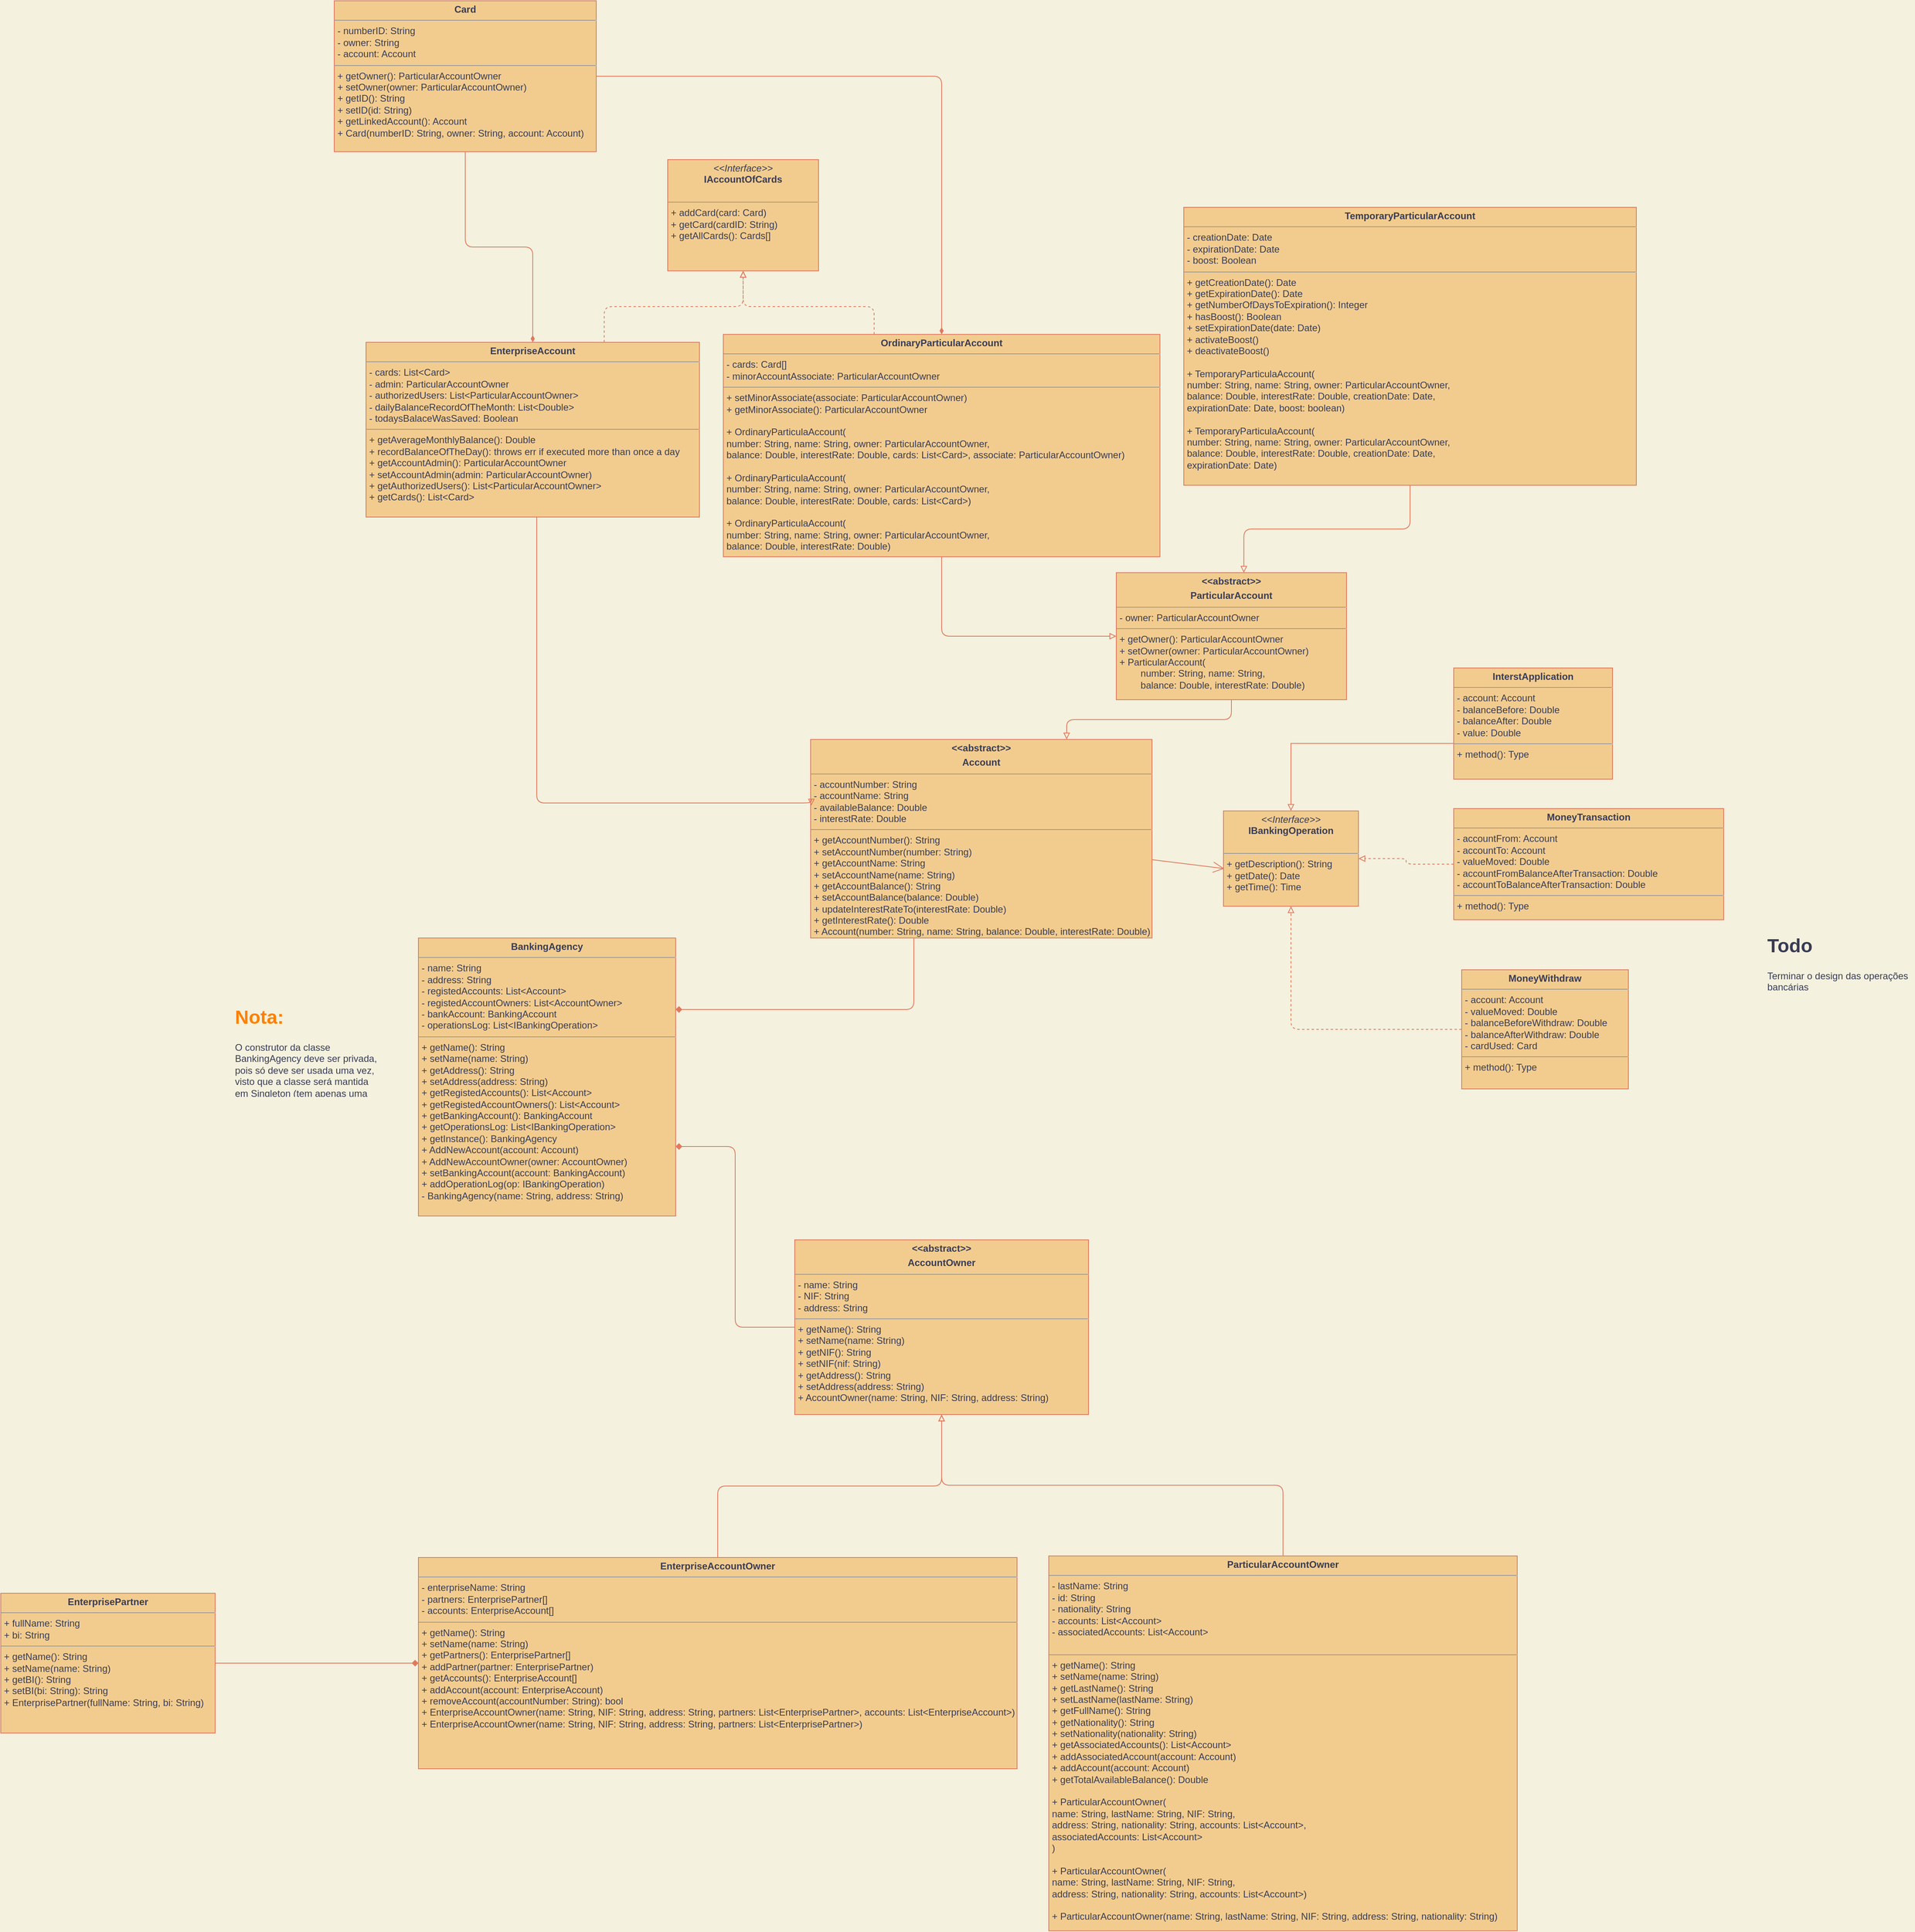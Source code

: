 <mxfile version="19.0.2" type="device" pages="2"><diagram id="ousxWg35AYfjlBtTbZrF" name="Diagrama de Classes"><mxGraphModel dx="2733" dy="2840" grid="1" gridSize="10" guides="1" tooltips="1" connect="1" arrows="1" fold="1" page="1" pageScale="1" pageWidth="1169" pageHeight="827" background="#F4F1DE" math="0" shadow="0"><root><mxCell id="0"/><mxCell id="1" parent="0"/><mxCell id="H2os6TV_ldwRoUmtqTk9-4" value="&lt;p style=&quot;margin:0px;margin-top:4px;text-align:center;&quot;&gt;&lt;i&gt;&amp;lt;&amp;lt;Interface&amp;gt;&amp;gt;&lt;/i&gt;&lt;br&gt;&lt;b&gt;IBankingOperation&lt;/b&gt;&lt;/p&gt;&lt;p style=&quot;margin:0px;margin-left:4px;&quot;&gt;&lt;br&gt;&lt;/p&gt;&lt;hr size=&quot;1&quot;&gt;&lt;p style=&quot;margin:0px;margin-left:4px;&quot;&gt;+ getDescription(): String&lt;/p&gt;&lt;p style=&quot;margin:0px;margin-left:4px;&quot;&gt;+ getDate(): Date&lt;/p&gt;&lt;p style=&quot;margin:0px;margin-left:4px;&quot;&gt;+ getTime(): Time&lt;/p&gt;" style="verticalAlign=top;align=left;overflow=fill;fontSize=12;fontFamily=Helvetica;html=1;rounded=0;sketch=0;fontColor=#393C56;strokeColor=#E07A5F;fillColor=#F2CC8F;" parent="1" vertex="1"><mxGeometry x="940" y="-230" width="170" height="120" as="geometry"/></mxCell><mxCell id="j645YOY_DeDUUwWAoGwS-6" style="edgeStyle=orthogonalEdgeStyle;rounded=1;sketch=0;orthogonalLoop=1;jettySize=auto;html=1;fontColor=#393C56;endArrow=diamond;endFill=1;strokeColor=#E07A5F;fillColor=#F2CC8F;" edge="1" parent="1" source="H2os6TV_ldwRoUmtqTk9-5" target="BHWuH3ZY-TkVMsLBX1ob-4"><mxGeometry relative="1" as="geometry"><Array as="points"><mxPoint x="550" y="20"/></Array></mxGeometry></mxCell><mxCell id="H2os6TV_ldwRoUmtqTk9-5" value="&lt;p style=&quot;margin:0px;margin-top:4px;text-align:center;&quot;&gt;&lt;b&gt;&amp;lt;&amp;lt;abstract&amp;gt;&amp;gt;&lt;/b&gt;&lt;/p&gt;&lt;p style=&quot;margin:0px;margin-top:4px;text-align:center;&quot;&gt;&lt;b&gt;Account&lt;/b&gt;&lt;/p&gt;&lt;hr size=&quot;1&quot;&gt;&lt;p style=&quot;margin:0px;margin-left:4px;&quot;&gt;- accountNumber: String&lt;/p&gt;&lt;p style=&quot;margin:0px;margin-left:4px;&quot;&gt;- accountName: String&lt;/p&gt;&lt;p style=&quot;margin:0px;margin-left:4px;&quot;&gt;- availableBalance: Double&lt;/p&gt;&lt;p style=&quot;margin:0px;margin-left:4px;&quot;&gt;- interestRate: Double&lt;br&gt;&lt;/p&gt;&lt;hr size=&quot;1&quot;&gt;&lt;p style=&quot;margin:0px;margin-left:4px;&quot;&gt;+ getAccountNumber(): String&lt;/p&gt;&lt;p style=&quot;margin:0px;margin-left:4px;&quot;&gt;+ setAccountNumber(number: String)&lt;/p&gt;&lt;p style=&quot;margin:0px;margin-left:4px;&quot;&gt;+ getAccountName: String&lt;/p&gt;&lt;p style=&quot;margin:0px;margin-left:4px;&quot;&gt;+ setAccountName(name: String)&lt;/p&gt;&lt;p style=&quot;margin:0px;margin-left:4px;&quot;&gt;+ getAccountBalance(): String&lt;/p&gt;&lt;p style=&quot;margin:0px;margin-left:4px;&quot;&gt;+ setAccountBalance(balance: Double)&lt;/p&gt;&lt;p style=&quot;margin: 0px 0px 0px 4px;&quot;&gt;+ updateInterestRateTo(interestRate: Double)&lt;/p&gt;&lt;p style=&quot;margin: 0px 0px 0px 4px;&quot;&gt;+ getInterestRate(): Double&lt;/p&gt;&lt;p style=&quot;margin: 0px 0px 0px 4px;&quot;&gt;+ Account(number: String, name: String, balance: Double, interestRate: Double)&lt;/p&gt;" style="verticalAlign=top;align=left;overflow=fill;fontSize=12;fontFamily=Helvetica;html=1;rounded=0;sketch=0;fontColor=#393C56;strokeColor=#E07A5F;fillColor=#F2CC8F;" parent="1" vertex="1"><mxGeometry x="420" y="-320" width="430" height="250" as="geometry"/></mxCell><mxCell id="j645YOY_DeDUUwWAoGwS-8" style="edgeStyle=orthogonalEdgeStyle;rounded=1;sketch=0;orthogonalLoop=1;jettySize=auto;html=1;entryX=0.75;entryY=0;entryDx=0;entryDy=0;fontColor=#393C56;endArrow=block;endFill=0;strokeColor=#E07A5F;fillColor=#F2CC8F;" edge="1" parent="1" source="H2os6TV_ldwRoUmtqTk9-7" target="H2os6TV_ldwRoUmtqTk9-5"><mxGeometry relative="1" as="geometry"/></mxCell><mxCell id="H2os6TV_ldwRoUmtqTk9-7" value="&lt;p style=&quot;margin:0px;margin-top:4px;text-align:center;&quot;&gt;&lt;b&gt;&amp;lt;&amp;lt;abstract&amp;gt;&amp;gt;&lt;/b&gt;&lt;/p&gt;&lt;p style=&quot;margin:0px;margin-top:4px;text-align:center;&quot;&gt;&lt;b&gt;ParticularAccount&lt;/b&gt;&lt;/p&gt;&lt;hr size=&quot;1&quot;&gt;&lt;p style=&quot;margin:0px;margin-left:4px;&quot;&gt;- owner: ParticularAccountOwner&lt;/p&gt;&lt;hr size=&quot;1&quot;&gt;&lt;p style=&quot;margin:0px;margin-left:4px;&quot;&gt;+ getOwner(): ParticularAccountOwner&lt;/p&gt;&lt;p style=&quot;margin:0px;margin-left:4px;&quot;&gt;+ setOwner(owner: ParticularAccountOwner)&lt;/p&gt;&lt;p style=&quot;margin:0px;margin-left:4px;&quot;&gt;+ ParticularAccount(&lt;/p&gt;&lt;p style=&quot;margin:0px;margin-left:4px;&quot;&gt;&lt;span style=&quot;white-space: pre;&quot;&gt;&#9;&lt;/span&gt;number: String, name: String,&lt;/p&gt;&lt;p style=&quot;margin:0px;margin-left:4px;&quot;&gt;&lt;span style=&quot;white-space: pre;&quot;&gt;&#9;&lt;/span&gt;balance: Double, interestRate: Double)&lt;/p&gt;" style="verticalAlign=top;align=left;overflow=fill;fontSize=12;fontFamily=Helvetica;html=1;rounded=0;sketch=0;fontColor=#393C56;strokeColor=#E07A5F;fillColor=#F2CC8F;" parent="1" vertex="1"><mxGeometry x="805" y="-530" width="290" height="160" as="geometry"/></mxCell><mxCell id="-Gj3jbPGeO7V0CyU_rHm-6" style="edgeStyle=orthogonalEdgeStyle;rounded=1;sketch=0;orthogonalLoop=1;jettySize=auto;html=1;entryX=0;entryY=0.5;entryDx=0;entryDy=0;fontColor=#393C56;endArrow=block;endFill=0;strokeColor=#E07A5F;fillColor=#F2CC8F;labelBackgroundColor=#F4F1DE;" parent="1" source="H2os6TV_ldwRoUmtqTk9-10" target="H2os6TV_ldwRoUmtqTk9-7" edge="1"><mxGeometry relative="1" as="geometry"/></mxCell><mxCell id="-Gj3jbPGeO7V0CyU_rHm-12" style="edgeStyle=orthogonalEdgeStyle;rounded=1;sketch=0;orthogonalLoop=1;jettySize=auto;html=1;dashed=1;fontColor=#393C56;endArrow=block;endFill=0;strokeColor=#E07A5F;fillColor=#F2CC8F;labelBackgroundColor=#F4F1DE;" parent="1" source="H2os6TV_ldwRoUmtqTk9-10" target="-Gj3jbPGeO7V0CyU_rHm-1" edge="1"><mxGeometry relative="1" as="geometry"><Array as="points"><mxPoint x="500" y="-865"/><mxPoint x="335" y="-865"/></Array></mxGeometry></mxCell><mxCell id="H2os6TV_ldwRoUmtqTk9-10" value="&lt;p style=&quot;margin:0px;margin-top:4px;text-align:center;&quot;&gt;&lt;b&gt;OrdinaryParticularAccount&lt;/b&gt;&lt;/p&gt;&lt;hr size=&quot;1&quot;&gt;&lt;p style=&quot;margin:0px;margin-left:4px;&quot;&gt;- cards: Card[]&lt;/p&gt;&lt;p style=&quot;margin:0px;margin-left:4px;&quot;&gt;- minorAccountAssociate: ParticularAccountOwner&lt;/p&gt;&lt;hr size=&quot;1&quot;&gt;&lt;p style=&quot;margin:0px;margin-left:4px;&quot;&gt;&lt;span style=&quot;background-color: initial;&quot;&gt;+ setMinorAssociate(associate: ParticularAccountOwner)&lt;/span&gt;&lt;/p&gt;&lt;p style=&quot;margin:0px;margin-left:4px;&quot;&gt;+ getMinorAssociate(): ParticularAccountOwner&lt;/p&gt;&lt;p style=&quot;margin:0px;margin-left:4px;&quot;&gt;&lt;br&gt;&lt;/p&gt;&lt;p style=&quot;margin:0px;margin-left:4px;&quot;&gt;+ OrdinaryParticulaAccount(&lt;/p&gt;&lt;p style=&quot;margin:0px;margin-left:4px;&quot;&gt;&lt;span style=&quot;&quot;&gt;&#9;&lt;/span&gt;number: String, name: String, owner: ParticularAccountOwner&lt;span style=&quot;background-color: initial;&quot;&gt;,&lt;/span&gt;&lt;/p&gt;&lt;p style=&quot;margin:0px;margin-left:4px;&quot;&gt;&lt;span style=&quot;background-color: initial;&quot;&gt;&lt;span style=&quot;&quot;&gt;&#9;&lt;/span&gt;balance: Double, interestRate: Double, cards: List&amp;lt;Card&amp;gt;, associate: ParticularAccountOwner&lt;/span&gt;&lt;span style=&quot;background-color: initial;&quot;&gt;)&lt;/span&gt;&lt;/p&gt;&lt;p style=&quot;margin:0px;margin-left:4px;&quot;&gt;&lt;span style=&quot;background-color: initial;&quot;&gt;&lt;br&gt;&lt;/span&gt;&lt;/p&gt;&lt;p style=&quot;margin: 0px 0px 0px 4px;&quot;&gt;+ OrdinaryParticulaAccount(&lt;/p&gt;&lt;p style=&quot;margin: 0px 0px 0px 4px;&quot;&gt;&lt;span style=&quot;&quot;&gt;&#9;&lt;/span&gt;number: String, name: String, owner: ParticularAccountOwner&lt;span style=&quot;background-color: initial;&quot;&gt;,&lt;/span&gt;&lt;/p&gt;&lt;p style=&quot;margin: 0px 0px 0px 4px;&quot;&gt;&lt;span style=&quot;background-color: initial;&quot;&gt;&lt;span style=&quot;&quot;&gt;&#9;&lt;/span&gt;balance: Double, interestRate: Double, cards: List&amp;lt;Card&amp;gt;&lt;/span&gt;&lt;span style=&quot;background-color: initial;&quot;&gt;)&lt;/span&gt;&lt;/p&gt;&lt;p style=&quot;margin: 0px 0px 0px 4px;&quot;&gt;&lt;span style=&quot;background-color: initial;&quot;&gt;&lt;br&gt;&lt;/span&gt;&lt;/p&gt;&lt;p style=&quot;margin: 0px 0px 0px 4px;&quot;&gt;+ OrdinaryParticulaAccount(&lt;/p&gt;&lt;p style=&quot;margin: 0px 0px 0px 4px;&quot;&gt;&lt;span style=&quot;&quot;&gt;&#9;&lt;/span&gt;number: String, name: String, owner: ParticularAccountOwner&lt;span style=&quot;background-color: initial;&quot;&gt;,&lt;/span&gt;&lt;/p&gt;&lt;p style=&quot;margin: 0px 0px 0px 4px;&quot;&gt;&lt;span style=&quot;background-color: initial;&quot;&gt;&lt;span style=&quot;&quot;&gt;&#9;&lt;/span&gt;balance: Double, interestRate: Double&lt;/span&gt;&lt;span style=&quot;background-color: initial;&quot;&gt;)&lt;/span&gt;&lt;/p&gt;" style="verticalAlign=top;align=left;overflow=fill;fontSize=12;fontFamily=Helvetica;html=1;rounded=0;sketch=0;fontColor=#393C56;strokeColor=#E07A5F;fillColor=#F2CC8F;" parent="1" vertex="1"><mxGeometry x="310" y="-830" width="550" height="280" as="geometry"/></mxCell><mxCell id="-Gj3jbPGeO7V0CyU_rHm-7" style="edgeStyle=orthogonalEdgeStyle;rounded=1;sketch=0;orthogonalLoop=1;jettySize=auto;html=1;entryX=0.554;entryY=0.001;entryDx=0;entryDy=0;entryPerimeter=0;fontColor=#393C56;endArrow=block;endFill=0;strokeColor=#E07A5F;fillColor=#F2CC8F;labelBackgroundColor=#F4F1DE;" parent="1" source="H2os6TV_ldwRoUmtqTk9-11" target="H2os6TV_ldwRoUmtqTk9-7" edge="1"><mxGeometry relative="1" as="geometry"/></mxCell><mxCell id="H2os6TV_ldwRoUmtqTk9-11" value="&lt;p style=&quot;margin:0px;margin-top:4px;text-align:center;&quot;&gt;&lt;b&gt;TemporaryParticularAccount&lt;/b&gt;&lt;/p&gt;&lt;hr size=&quot;1&quot;&gt;&lt;p style=&quot;margin:0px;margin-left:4px;&quot;&gt;- creationDate: Date&lt;/p&gt;&lt;p style=&quot;margin:0px;margin-left:4px;&quot;&gt;- expirationDate: Date&lt;/p&gt;&lt;p style=&quot;margin:0px;margin-left:4px;&quot;&gt;- boost: Boolean&lt;/p&gt;&lt;hr size=&quot;1&quot;&gt;&lt;p style=&quot;margin:0px;margin-left:4px;&quot;&gt;+ getCreationDate(): Date&lt;/p&gt;&lt;p style=&quot;margin:0px;margin-left:4px;&quot;&gt;+ getExpirationDate(): Date&lt;/p&gt;&lt;p style=&quot;margin:0px;margin-left:4px;&quot;&gt;+ getNumberOfDaysToExpiration(): Integer&lt;/p&gt;&lt;p style=&quot;margin:0px;margin-left:4px;&quot;&gt;+ hasBoost(): Boolean&lt;/p&gt;&lt;p style=&quot;margin:0px;margin-left:4px;&quot;&gt;+ setExpirationDate(date: Date)&lt;/p&gt;&lt;p style=&quot;margin:0px;margin-left:4px;&quot;&gt;+ activateBoost()&lt;/p&gt;&lt;p style=&quot;margin:0px;margin-left:4px;&quot;&gt;+ deactivateBoost()&lt;/p&gt;&lt;p style=&quot;margin:0px;margin-left:4px;&quot;&gt;&lt;br&gt;&lt;/p&gt;&lt;p style=&quot;margin: 0px 0px 0px 4px;&quot;&gt;+ TemporaryParticulaAccount(&lt;/p&gt;&lt;p style=&quot;margin: 0px 0px 0px 4px;&quot;&gt;&lt;span style=&quot;&quot;&gt;&#9;&lt;/span&gt;&lt;span style=&quot;&quot;&gt;&#9;&lt;/span&gt;number: String, name: String, owner: ParticularAccountOwner&lt;span style=&quot;background-color: initial;&quot;&gt;,&lt;/span&gt;&lt;/p&gt;&lt;p style=&quot;margin: 0px 0px 0px 4px;&quot;&gt;&lt;span style=&quot;background-color: initial;&quot;&gt;&lt;span style=&quot;&quot;&gt;&#9;&lt;/span&gt;&lt;span style=&quot;&quot;&gt;&#9;&lt;/span&gt;balance: Double, interestRate: Double, creationDate: Date,&lt;/span&gt;&lt;/p&gt;&lt;p style=&quot;margin: 0px 0px 0px 4px;&quot;&gt;&lt;span style=&quot;background-color: initial;&quot;&gt;&lt;span style=&quot;&quot;&gt;&#9;&lt;/span&gt;expirationDate: Date, boost: boolean&lt;/span&gt;&lt;span style=&quot;background-color: initial;&quot;&gt;)&lt;/span&gt;&lt;/p&gt;&lt;p style=&quot;margin: 0px 0px 0px 4px;&quot;&gt;&lt;span style=&quot;background-color: initial;&quot;&gt;&lt;br&gt;&lt;/span&gt;&lt;/p&gt;&lt;p style=&quot;margin: 0px 0px 0px 4px;&quot;&gt;+ TemporaryParticulaAccount(&lt;/p&gt;&lt;p style=&quot;margin: 0px 0px 0px 4px;&quot;&gt;&lt;span style=&quot;&quot;&gt;&#9;&lt;/span&gt;number: String, name: String, owner: ParticularAccountOwner&lt;span style=&quot;background-color: initial;&quot;&gt;,&lt;/span&gt;&lt;/p&gt;&lt;p style=&quot;margin: 0px 0px 0px 4px;&quot;&gt;&lt;span style=&quot;background-color: initial;&quot;&gt;&lt;span style=&quot;&quot;&gt;&#9;&lt;/span&gt;balance: Double, interestRate: Double, creationDate: Date,&lt;/span&gt;&lt;/p&gt;&lt;p style=&quot;margin: 0px 0px 0px 4px;&quot;&gt;&lt;span style=&quot;background-color: initial;&quot;&gt;&lt;span style=&quot;&quot;&gt;&#9;&lt;/span&gt;expirationDate: Date&lt;/span&gt;&lt;span style=&quot;background-color: initial;&quot;&gt;)&lt;/span&gt;&lt;/p&gt;" style="verticalAlign=top;align=left;overflow=fill;fontSize=12;fontFamily=Helvetica;html=1;rounded=0;sketch=0;fontColor=#393C56;strokeColor=#E07A5F;fillColor=#F2CC8F;" parent="1" vertex="1"><mxGeometry x="890" y="-990" width="570" height="350" as="geometry"/></mxCell><mxCell id="-Gj3jbPGeO7V0CyU_rHm-4" style="edgeStyle=orthogonalEdgeStyle;rounded=1;sketch=0;orthogonalLoop=1;jettySize=auto;html=1;entryX=0.002;entryY=0.333;entryDx=0;entryDy=0;entryPerimeter=0;fontColor=#393C56;endArrow=block;endFill=0;strokeColor=#E07A5F;fillColor=#F2CC8F;labelBackgroundColor=#F4F1DE;" parent="1" source="H2os6TV_ldwRoUmtqTk9-13" target="H2os6TV_ldwRoUmtqTk9-5" edge="1"><mxGeometry relative="1" as="geometry"><Array as="points"><mxPoint x="75" y="-240"/></Array></mxGeometry></mxCell><mxCell id="-Gj3jbPGeO7V0CyU_rHm-11" style="edgeStyle=orthogonalEdgeStyle;rounded=1;sketch=0;orthogonalLoop=1;jettySize=auto;html=1;fontColor=#393C56;endArrow=block;endFill=0;strokeColor=#E07A5F;fillColor=#F2CC8F;dashed=1;labelBackgroundColor=#F4F1DE;" parent="1" source="H2os6TV_ldwRoUmtqTk9-13" target="-Gj3jbPGeO7V0CyU_rHm-1" edge="1"><mxGeometry relative="1" as="geometry"><Array as="points"><mxPoint x="160" y="-865"/><mxPoint x="335" y="-865"/></Array></mxGeometry></mxCell><mxCell id="H2os6TV_ldwRoUmtqTk9-13" value="&lt;p style=&quot;margin:0px;margin-top:4px;text-align:center;&quot;&gt;&lt;b&gt;EnterpriseAccount&lt;/b&gt;&lt;/p&gt;&lt;hr size=&quot;1&quot;&gt;&lt;p style=&quot;margin:0px;margin-left:4px;&quot;&gt;- cards: List&amp;lt;Card&amp;gt;&lt;/p&gt;&lt;p style=&quot;margin:0px;margin-left:4px;&quot;&gt;- admin: ParticularAccountOwner&lt;/p&gt;&lt;p style=&quot;margin:0px;margin-left:4px;&quot;&gt;&lt;span style=&quot;background-color: initial;&quot;&gt;- authorizedUsers: List&amp;lt;ParticularAccountOwner&amp;gt;&lt;/span&gt;&lt;br&gt;&lt;/p&gt;&lt;p style=&quot;margin:0px;margin-left:4px;&quot;&gt;- dailyBalanceRecordOfTheMonth: List&amp;lt;Double&amp;gt;&lt;/p&gt;&lt;p style=&quot;margin:0px;margin-left:4px;&quot;&gt;- todaysBalaceWasSaved: Boolean&lt;/p&gt;&lt;hr size=&quot;1&quot;&gt;&lt;p style=&quot;margin:0px;margin-left:4px;&quot;&gt;+ getAverageMonthlyBalance(): Double&lt;/p&gt;&lt;p style=&quot;margin:0px;margin-left:4px;&quot;&gt;+ recordBalanceOfTheDay(): throws err if executed more than once a day&lt;/p&gt;&lt;p style=&quot;margin:0px;margin-left:4px;&quot;&gt;&lt;span style=&quot;background-color: initial;&quot;&gt;+ getAccountAdmin(): ParticularAccountOwner&lt;/span&gt;&lt;br&gt;&lt;/p&gt;&lt;p style=&quot;margin:0px;margin-left:4px;&quot;&gt;+ setAccountAdmin(admin: ParticularAccountOwner)&lt;/p&gt;&lt;p style=&quot;margin:0px;margin-left:4px;&quot;&gt;+ getAuthorizedUsers(): List&amp;lt;ParticularAccountOwner&amp;gt;&lt;/p&gt;&lt;p style=&quot;margin:0px;margin-left:4px;&quot;&gt;+ getCards(): List&amp;lt;Card&amp;gt;&lt;/p&gt;&lt;p style=&quot;margin:0px;margin-left:4px;&quot;&gt;&lt;br&gt;&lt;/p&gt;" style="verticalAlign=top;align=left;overflow=fill;fontSize=12;fontFamily=Helvetica;html=1;rounded=0;sketch=0;fontColor=#393C56;strokeColor=#E07A5F;fillColor=#F2CC8F;" parent="1" vertex="1"><mxGeometry x="-140" y="-820" width="420" height="220" as="geometry"/></mxCell><mxCell id="-Gj3jbPGeO7V0CyU_rHm-1" value="&lt;p style=&quot;margin:0px;margin-top:4px;text-align:center;&quot;&gt;&lt;i&gt;&amp;lt;&amp;lt;Interface&amp;gt;&amp;gt;&lt;/i&gt;&lt;br&gt;&lt;b&gt;IAccountOfCards&lt;/b&gt;&lt;/p&gt;&lt;p style=&quot;margin:0px;margin-left:4px;&quot;&gt;&lt;br&gt;&lt;/p&gt;&lt;hr size=&quot;1&quot;&gt;&lt;p style=&quot;margin:0px;margin-left:4px;&quot;&gt;+ addCard(card: Card)&lt;/p&gt;&lt;p style=&quot;margin:0px;margin-left:4px;&quot;&gt;+ getCard(cardID: String)&lt;/p&gt;&lt;p style=&quot;margin:0px;margin-left:4px;&quot;&gt;+ getAllCards(): Cards[]&lt;/p&gt;" style="verticalAlign=top;align=left;overflow=fill;fontSize=12;fontFamily=Helvetica;html=1;rounded=0;sketch=0;fontColor=#393C56;strokeColor=#E07A5F;fillColor=#F2CC8F;" parent="1" vertex="1"><mxGeometry x="240" y="-1050" width="190" height="140" as="geometry"/></mxCell><mxCell id="-Gj3jbPGeO7V0CyU_rHm-9" style="edgeStyle=orthogonalEdgeStyle;rounded=1;sketch=0;orthogonalLoop=1;jettySize=auto;html=1;fontColor=#393C56;endArrow=diamondThin;endFill=1;strokeColor=#E07A5F;fillColor=#F2CC8F;labelBackgroundColor=#F4F1DE;" parent="1" source="-Gj3jbPGeO7V0CyU_rHm-2" target="H2os6TV_ldwRoUmtqTk9-13" edge="1"><mxGeometry relative="1" as="geometry"/></mxCell><mxCell id="-Gj3jbPGeO7V0CyU_rHm-10" style="edgeStyle=orthogonalEdgeStyle;rounded=1;sketch=0;orthogonalLoop=1;jettySize=auto;html=1;entryX=0.5;entryY=0;entryDx=0;entryDy=0;fontColor=#393C56;endArrow=diamondThin;endFill=1;strokeColor=#E07A5F;fillColor=#F2CC8F;labelBackgroundColor=#F4F1DE;" parent="1" source="-Gj3jbPGeO7V0CyU_rHm-2" target="H2os6TV_ldwRoUmtqTk9-10" edge="1"><mxGeometry relative="1" as="geometry"/></mxCell><mxCell id="-Gj3jbPGeO7V0CyU_rHm-2" value="&lt;p style=&quot;margin:0px;margin-top:4px;text-align:center;&quot;&gt;&lt;b&gt;Card&lt;/b&gt;&lt;/p&gt;&lt;hr size=&quot;1&quot;&gt;&lt;p style=&quot;margin:0px;margin-left:4px;&quot;&gt;- numberID: String&lt;/p&gt;&lt;p style=&quot;margin:0px;margin-left:4px;&quot;&gt;- owner: String&lt;/p&gt;&lt;p style=&quot;margin:0px;margin-left:4px;&quot;&gt;- account: Account&lt;/p&gt;&lt;hr size=&quot;1&quot;&gt;&lt;p style=&quot;margin:0px;margin-left:4px;&quot;&gt;+ getOwner(): ParticularAccountOwner&lt;/p&gt;&lt;p style=&quot;margin:0px;margin-left:4px;&quot;&gt;+ setOwner(owner: ParticularAccountOwner)&lt;/p&gt;&lt;p style=&quot;margin:0px;margin-left:4px;&quot;&gt;+ getID(): String&lt;/p&gt;&lt;p style=&quot;margin:0px;margin-left:4px;&quot;&gt;+ setID(id: String)&lt;/p&gt;&lt;p style=&quot;margin:0px;margin-left:4px;&quot;&gt;+ getLinkedAccount(): Account&lt;/p&gt;&lt;p style=&quot;margin:0px;margin-left:4px;&quot;&gt;+ Card(numberID: String, owner: String, account: Account)&lt;/p&gt;" style="verticalAlign=top;align=left;overflow=fill;fontSize=12;fontFamily=Helvetica;html=1;rounded=0;sketch=0;fontColor=#393C56;strokeColor=#E07A5F;fillColor=#F2CC8F;" parent="1" vertex="1"><mxGeometry x="-180" y="-1250" width="330" height="190" as="geometry"/></mxCell><mxCell id="-Gj3jbPGeO7V0CyU_rHm-8" value="" style="endArrow=open;endFill=1;endSize=12;html=1;rounded=1;sketch=0;fontColor=#393C56;strokeColor=#E07A5F;fillColor=#F2CC8F;entryX=0.006;entryY=0.605;entryDx=0;entryDy=0;entryPerimeter=0;labelBackgroundColor=#F4F1DE;" parent="1" source="H2os6TV_ldwRoUmtqTk9-5" target="H2os6TV_ldwRoUmtqTk9-4" edge="1"><mxGeometry width="160" relative="1" as="geometry"><mxPoint x="370" y="-300" as="sourcePoint"/><mxPoint x="530" y="-300" as="targetPoint"/></mxGeometry></mxCell><mxCell id="j645YOY_DeDUUwWAoGwS-7" style="edgeStyle=orthogonalEdgeStyle;rounded=1;sketch=0;orthogonalLoop=1;jettySize=auto;html=1;entryX=1;entryY=0.75;entryDx=0;entryDy=0;fontColor=#393C56;endArrow=diamond;endFill=1;strokeColor=#E07A5F;fillColor=#F2CC8F;" edge="1" parent="1" source="-Gj3jbPGeO7V0CyU_rHm-13" target="BHWuH3ZY-TkVMsLBX1ob-4"><mxGeometry relative="1" as="geometry"/></mxCell><mxCell id="-Gj3jbPGeO7V0CyU_rHm-13" value="&lt;p style=&quot;margin:0px;margin-top:4px;text-align:center;&quot;&gt;&lt;b&gt;&amp;lt;&amp;lt;abstract&amp;gt;&amp;gt;&lt;/b&gt;&lt;/p&gt;&lt;p style=&quot;margin:0px;margin-top:4px;text-align:center;&quot;&gt;&lt;b&gt;AccountOwner&lt;/b&gt;&lt;/p&gt;&lt;hr size=&quot;1&quot;&gt;&lt;p style=&quot;margin:0px;margin-left:4px;&quot;&gt;- name: String&lt;/p&gt;&lt;p style=&quot;margin:0px;margin-left:4px;&quot;&gt;- NIF: String&lt;/p&gt;&lt;p style=&quot;margin:0px;margin-left:4px;&quot;&gt;- address: String&lt;/p&gt;&lt;hr size=&quot;1&quot;&gt;&lt;p style=&quot;margin:0px;margin-left:4px;&quot;&gt;+ getName(): String&lt;/p&gt;&lt;p style=&quot;margin:0px;margin-left:4px;&quot;&gt;+ setName(name: String)&lt;/p&gt;&lt;p style=&quot;margin:0px;margin-left:4px;&quot;&gt;+ getNIF(): String&lt;/p&gt;&lt;p style=&quot;margin:0px;margin-left:4px;&quot;&gt;+ setNIF(nif: String)&lt;/p&gt;&lt;p style=&quot;margin:0px;margin-left:4px;&quot;&gt;+ getAddress(): String&lt;/p&gt;&lt;p style=&quot;margin:0px;margin-left:4px;&quot;&gt;+ setAddress(address: String)&lt;/p&gt;&lt;p style=&quot;margin:0px;margin-left:4px;&quot;&gt;+ AccountOwner(name: String, NIF: String, address: String)&lt;/p&gt;" style="verticalAlign=top;align=left;overflow=fill;fontSize=12;fontFamily=Helvetica;html=1;rounded=0;sketch=0;fontColor=#393C56;strokeColor=#E07A5F;fillColor=#F2CC8F;" parent="1" vertex="1"><mxGeometry x="400" y="310" width="370" height="220" as="geometry"/></mxCell><mxCell id="-Gj3jbPGeO7V0CyU_rHm-21" style="edgeStyle=orthogonalEdgeStyle;rounded=1;sketch=0;orthogonalLoop=1;jettySize=auto;html=1;fontColor=#393C56;endArrow=block;endFill=0;strokeColor=#E07A5F;fillColor=#F2CC8F;labelBackgroundColor=#F4F1DE;" parent="1" source="-Gj3jbPGeO7V0CyU_rHm-16" target="-Gj3jbPGeO7V0CyU_rHm-13" edge="1"><mxGeometry relative="1" as="geometry"/></mxCell><mxCell id="-Gj3jbPGeO7V0CyU_rHm-16" value="&lt;p style=&quot;margin:0px;margin-top:4px;text-align:center;&quot;&gt;&lt;b&gt;ParticularAccountOwner&lt;/b&gt;&lt;/p&gt;&lt;hr size=&quot;1&quot;&gt;&lt;p style=&quot;margin:0px;margin-left:4px;&quot;&gt;&lt;span style=&quot;background-color: initial;&quot;&gt;- lastName: String&lt;/span&gt;&lt;/p&gt;&lt;p style=&quot;margin:0px;margin-left:4px;&quot;&gt;- id: String&lt;/p&gt;&lt;p style=&quot;margin:0px;margin-left:4px;&quot;&gt;- nationality: String&lt;/p&gt;&lt;p style=&quot;margin:0px;margin-left:4px;&quot;&gt;- accounts: List&amp;lt;Account&amp;gt;&lt;/p&gt;&lt;p style=&quot;margin:0px;margin-left:4px;&quot;&gt;&lt;span style=&quot;background-color: initial;&quot;&gt;- associatedAccounts: List&amp;lt;Account&amp;gt;&lt;/span&gt;&lt;/p&gt;&lt;br&gt;&lt;hr size=&quot;1&quot;&gt;&lt;p style=&quot;margin:0px;margin-left:4px;&quot;&gt;+ getName(): String&lt;/p&gt;&lt;p style=&quot;margin:0px;margin-left:4px;&quot;&gt;+ setName(name: String)&lt;/p&gt;&lt;p style=&quot;margin:0px;margin-left:4px;&quot;&gt;+ getLastName(): String&lt;/p&gt;&lt;p style=&quot;margin:0px;margin-left:4px;&quot;&gt;+ setLastName(lastName: String)&lt;/p&gt;&lt;p style=&quot;margin:0px;margin-left:4px;&quot;&gt;+ getFullName(): String&lt;/p&gt;&lt;p style=&quot;margin:0px;margin-left:4px;&quot;&gt;+ getNationality(): String&lt;/p&gt;&lt;p style=&quot;margin:0px;margin-left:4px;&quot;&gt;+ setNationality(nationality: String)&lt;/p&gt;&lt;p style=&quot;margin:0px;margin-left:4px;&quot;&gt;+ getAssociatedAccounts(): List&amp;lt;Account&amp;gt;&lt;/p&gt;&lt;p style=&quot;margin:0px;margin-left:4px;&quot;&gt;+ addAssociatedAccount(account: Account)&lt;/p&gt;&lt;p style=&quot;margin:0px;margin-left:4px;&quot;&gt;+ addAccount(account: Account)&lt;/p&gt;&lt;p style=&quot;margin:0px;margin-left:4px;&quot;&gt;+ getTotalAvailableBalance(): Double&lt;/p&gt;&lt;p style=&quot;margin:0px;margin-left:4px;&quot;&gt;&lt;br&gt;&lt;/p&gt;&lt;p style=&quot;margin:0px;margin-left:4px;&quot;&gt;+ ParticularAccountOwner(&lt;/p&gt;&lt;p style=&quot;margin:0px;margin-left:4px;&quot;&gt;&lt;span style=&quot;&quot;&gt;&#9;&lt;/span&gt;name: String, lastName: String, NIF: String,&lt;/p&gt;&lt;p style=&quot;margin:0px;margin-left:4px;&quot;&gt;&lt;span style=&quot;&quot;&gt;&#9;&lt;/span&gt;address: String, nationality: String, accounts: List&amp;lt;Account&amp;gt;,&lt;/p&gt;&lt;p style=&quot;margin:0px;margin-left:4px;&quot;&gt;&lt;span style=&quot;&quot;&gt;&#9;&lt;/span&gt;associatedAccounts: List&amp;lt;Account&amp;gt;&lt;/p&gt;&lt;p style=&quot;margin:0px;margin-left:4px;&quot;&gt;)&lt;/p&gt;&lt;p style=&quot;margin:0px;margin-left:4px;&quot;&gt;&lt;br&gt;&lt;/p&gt;&lt;p style=&quot;margin:0px;margin-left:4px;&quot;&gt;+ ParticularAccountOwner(&lt;/p&gt;&lt;p style=&quot;margin:0px;margin-left:4px;&quot;&gt;&lt;span style=&quot;&quot;&gt;&#9;&lt;/span&gt;name: String, lastName: String, NIF: String,&amp;nbsp;&lt;/p&gt;&lt;p style=&quot;margin:0px;margin-left:4px;&quot;&gt;&lt;span style=&quot;&quot;&gt;&#9;&lt;/span&gt;address: String, nationality: String, accounts: List&amp;lt;Account&amp;gt;)&lt;/p&gt;&lt;p style=&quot;margin:0px;margin-left:4px;&quot;&gt;&lt;br&gt;&lt;/p&gt;&lt;p style=&quot;margin:0px;margin-left:4px;&quot;&gt;+ ParticularAccountOwner(&lt;span style=&quot;background-color: initial;&quot;&gt;name: String, lastName: String, NIF: String,&amp;nbsp;&lt;/span&gt;&lt;span style=&quot;background-color: initial;&quot;&gt;address: String, nationality: String)&lt;/span&gt;&lt;/p&gt;" style="verticalAlign=top;align=left;overflow=fill;fontSize=12;fontFamily=Helvetica;html=1;rounded=0;sketch=0;fontColor=#393C56;strokeColor=#E07A5F;fillColor=#F2CC8F;" parent="1" vertex="1"><mxGeometry x="720" y="708" width="590" height="472" as="geometry"/></mxCell><mxCell id="-Gj3jbPGeO7V0CyU_rHm-20" style="edgeStyle=orthogonalEdgeStyle;rounded=1;sketch=0;orthogonalLoop=1;jettySize=auto;html=1;fontColor=#393C56;endArrow=block;endFill=0;strokeColor=#E07A5F;fillColor=#F2CC8F;labelBackgroundColor=#F4F1DE;" parent="1" source="-Gj3jbPGeO7V0CyU_rHm-17" target="-Gj3jbPGeO7V0CyU_rHm-13" edge="1"><mxGeometry relative="1" as="geometry"/></mxCell><mxCell id="-Gj3jbPGeO7V0CyU_rHm-17" value="&lt;p style=&quot;margin:0px;margin-top:4px;text-align:center;&quot;&gt;&lt;b&gt;EnterpriseAccountOwner&lt;/b&gt;&lt;/p&gt;&lt;hr size=&quot;1&quot;&gt;&lt;p style=&quot;margin:0px;margin-left:4px;&quot;&gt;- enterpriseName: String&lt;/p&gt;&lt;p style=&quot;margin:0px;margin-left:4px;&quot;&gt;- partners: EnterprisePartner[]&lt;/p&gt;&lt;p style=&quot;margin:0px;margin-left:4px;&quot;&gt;- accounts: EnterpriseAccount[]&lt;/p&gt;&lt;hr size=&quot;1&quot;&gt;&lt;p style=&quot;margin:0px;margin-left:4px;&quot;&gt;+ getName(): String&lt;/p&gt;&lt;p style=&quot;margin:0px;margin-left:4px;&quot;&gt;+ setName(name: String)&lt;/p&gt;&lt;p style=&quot;margin:0px;margin-left:4px;&quot;&gt;+ getPartners(): EnterprisePartner[]&lt;/p&gt;&lt;p style=&quot;margin:0px;margin-left:4px;&quot;&gt;+ addPartner(partner: EnterprisePartner)&lt;/p&gt;&lt;p style=&quot;margin:0px;margin-left:4px;&quot;&gt;+ getAccounts(): EnterpriseAccount[]&lt;/p&gt;&lt;p style=&quot;margin:0px;margin-left:4px;&quot;&gt;+ addAccount(account: EnterpriseAccount)&lt;/p&gt;&lt;p style=&quot;margin:0px;margin-left:4px;&quot;&gt;+ removeAccount(accountNumber: String): bool&lt;/p&gt;&lt;p style=&quot;margin:0px;margin-left:4px;&quot;&gt;+ EnterpriseAccountOwner(name: String, NIF: String, address: String, partners: List&amp;lt;EnterprisePartner&amp;gt;, accounts: List&amp;lt;EnterpriseAccount&amp;gt;)&lt;/p&gt;&lt;p style=&quot;margin:0px;margin-left:4px;&quot;&gt;+ EnterpriseAccountOwner(name: String, NIF: String, address: String, partners: List&amp;lt;EnterprisePartner&amp;gt;)&lt;/p&gt;" style="verticalAlign=top;align=left;overflow=fill;fontSize=12;fontFamily=Helvetica;html=1;rounded=0;sketch=0;fontColor=#393C56;strokeColor=#E07A5F;fillColor=#F2CC8F;" parent="1" vertex="1"><mxGeometry x="-74" y="710" width="754" height="266" as="geometry"/></mxCell><mxCell id="-Gj3jbPGeO7V0CyU_rHm-23" style="edgeStyle=orthogonalEdgeStyle;rounded=1;sketch=0;orthogonalLoop=1;jettySize=auto;html=1;fontColor=#393C56;endArrow=diamond;endFill=1;strokeColor=#E07A5F;fillColor=#F2CC8F;labelBackgroundColor=#F4F1DE;" parent="1" source="-Gj3jbPGeO7V0CyU_rHm-18" target="-Gj3jbPGeO7V0CyU_rHm-17" edge="1"><mxGeometry relative="1" as="geometry"/></mxCell><mxCell id="-Gj3jbPGeO7V0CyU_rHm-18" value="&lt;p style=&quot;margin:0px;margin-top:4px;text-align:center;&quot;&gt;&lt;b&gt;EnterprisePartner&lt;/b&gt;&lt;/p&gt;&lt;hr size=&quot;1&quot;&gt;&lt;p style=&quot;margin:0px;margin-left:4px;&quot;&gt;+ fullName: String&lt;/p&gt;&lt;p style=&quot;margin:0px;margin-left:4px;&quot;&gt;+ bi: String&lt;br&gt;&lt;/p&gt;&lt;hr size=&quot;1&quot;&gt;&lt;p style=&quot;margin:0px;margin-left:4px;&quot;&gt;+ getName(): String&lt;/p&gt;&lt;p style=&quot;margin:0px;margin-left:4px;&quot;&gt;+ setName(name: String)&lt;/p&gt;&lt;p style=&quot;margin:0px;margin-left:4px;&quot;&gt;+ getBI(): String&lt;/p&gt;&lt;p style=&quot;margin:0px;margin-left:4px;&quot;&gt;+ setBI(bi: String): String&lt;/p&gt;&lt;p style=&quot;margin:0px;margin-left:4px;&quot;&gt;+ EnterprisePartner(fullName: String, bi: String)&lt;/p&gt;&lt;p style=&quot;margin:0px;margin-left:4px;&quot;&gt;&lt;br&gt;&lt;/p&gt;" style="verticalAlign=top;align=left;overflow=fill;fontSize=12;fontFamily=Helvetica;html=1;rounded=0;sketch=0;fontColor=#393C56;strokeColor=#E07A5F;fillColor=#F2CC8F;" parent="1" vertex="1"><mxGeometry x="-600" y="755" width="270" height="176" as="geometry"/></mxCell><mxCell id="j645YOY_DeDUUwWAoGwS-2" style="edgeStyle=orthogonalEdgeStyle;rounded=0;orthogonalLoop=1;jettySize=auto;html=1;fontColor=#393C56;endArrow=block;endFill=0;fillColor=#F2CC8F;strokeColor=#E07A5F;labelBackgroundColor=#F4F1DE;" edge="1" parent="1" source="-Gj3jbPGeO7V0CyU_rHm-24" target="H2os6TV_ldwRoUmtqTk9-4"><mxGeometry relative="1" as="geometry"><Array as="points"><mxPoint x="1025" y="-315"/></Array></mxGeometry></mxCell><mxCell id="-Gj3jbPGeO7V0CyU_rHm-24" value="&lt;p style=&quot;margin:0px;margin-top:4px;text-align:center;&quot;&gt;&lt;b&gt;InterstApplication&lt;/b&gt;&lt;/p&gt;&lt;hr size=&quot;1&quot;&gt;&lt;p style=&quot;margin:0px;margin-left:4px;&quot;&gt;- account: Account&lt;/p&gt;&lt;p style=&quot;margin:0px;margin-left:4px;&quot;&gt;- balanceBefore: Double&lt;/p&gt;&lt;p style=&quot;margin:0px;margin-left:4px;&quot;&gt;- balanceAfter: Double&lt;/p&gt;&lt;p style=&quot;margin:0px;margin-left:4px;&quot;&gt;- value: Double&lt;/p&gt;&lt;hr size=&quot;1&quot;&gt;&lt;p style=&quot;margin:0px;margin-left:4px;&quot;&gt;+ method(): Type&lt;/p&gt;" style="verticalAlign=top;align=left;overflow=fill;fontSize=12;fontFamily=Helvetica;html=1;rounded=0;sketch=0;fontColor=#393C56;strokeColor=#E07A5F;fillColor=#F2CC8F;" parent="1" vertex="1"><mxGeometry x="1230" y="-410" width="200" height="140" as="geometry"/></mxCell><mxCell id="j645YOY_DeDUUwWAoGwS-4" style="edgeStyle=orthogonalEdgeStyle;rounded=1;sketch=0;orthogonalLoop=1;jettySize=auto;html=1;fontColor=#393C56;strokeColor=#E07A5F;fillColor=#F2CC8F;dashed=1;endArrow=block;endFill=0;" edge="1" parent="1" source="BHWuH3ZY-TkVMsLBX1ob-1" target="H2os6TV_ldwRoUmtqTk9-4"><mxGeometry relative="1" as="geometry"/></mxCell><mxCell id="BHWuH3ZY-TkVMsLBX1ob-1" value="&lt;p style=&quot;margin:0px;margin-top:4px;text-align:center;&quot;&gt;&lt;b&gt;MoneyTransaction&lt;/b&gt;&lt;/p&gt;&lt;hr size=&quot;1&quot;&gt;&lt;p style=&quot;margin:0px;margin-left:4px;&quot;&gt;- accountFrom: Account&lt;/p&gt;&lt;p style=&quot;margin:0px;margin-left:4px;&quot;&gt;- accountTo: Account&lt;/p&gt;&lt;p style=&quot;margin:0px;margin-left:4px;&quot;&gt;- valueMoved: Double&lt;/p&gt;&lt;p style=&quot;margin:0px;margin-left:4px;&quot;&gt;- accountFromBalanceAfterTransaction: Double&lt;/p&gt;&lt;p style=&quot;margin:0px;margin-left:4px;&quot;&gt;- accountToBalanceAfterTransaction: Double&amp;nbsp;&lt;/p&gt;&lt;hr size=&quot;1&quot;&gt;&lt;p style=&quot;margin:0px;margin-left:4px;&quot;&gt;+ method(): Type&lt;/p&gt;" style="verticalAlign=top;align=left;overflow=fill;fontSize=12;fontFamily=Helvetica;html=1;rounded=0;sketch=0;fontColor=#393C56;strokeColor=#E07A5F;fillColor=#F2CC8F;" parent="1" vertex="1"><mxGeometry x="1230" y="-233" width="340" height="140" as="geometry"/></mxCell><mxCell id="j645YOY_DeDUUwWAoGwS-5" style="edgeStyle=orthogonalEdgeStyle;rounded=1;sketch=0;orthogonalLoop=1;jettySize=auto;html=1;dashed=1;fontColor=#393C56;endArrow=block;endFill=0;strokeColor=#E07A5F;fillColor=#F2CC8F;" edge="1" parent="1" source="BHWuH3ZY-TkVMsLBX1ob-2" target="H2os6TV_ldwRoUmtqTk9-4"><mxGeometry relative="1" as="geometry"/></mxCell><mxCell id="BHWuH3ZY-TkVMsLBX1ob-2" value="&lt;p style=&quot;margin:0px;margin-top:4px;text-align:center;&quot;&gt;&lt;b&gt;MoneyWithdraw&lt;/b&gt;&lt;/p&gt;&lt;hr size=&quot;1&quot;&gt;&lt;p style=&quot;margin:0px;margin-left:4px;&quot;&gt;- account: Account&lt;/p&gt;&lt;p style=&quot;margin:0px;margin-left:4px;&quot;&gt;- valueMoved: Double&lt;/p&gt;&lt;p style=&quot;margin:0px;margin-left:4px;&quot;&gt;- balanceBeforeWithdraw: Double&lt;/p&gt;&lt;p style=&quot;margin:0px;margin-left:4px;&quot;&gt;- balanceAfterWithdraw: Double&lt;/p&gt;&lt;p style=&quot;margin:0px;margin-left:4px;&quot;&gt;- cardUsed: Card&lt;/p&gt;&lt;hr size=&quot;1&quot;&gt;&lt;p style=&quot;margin:0px;margin-left:4px;&quot;&gt;+ method(): Type&lt;/p&gt;" style="verticalAlign=top;align=left;overflow=fill;fontSize=12;fontFamily=Helvetica;html=1;rounded=0;sketch=0;fontColor=#393C56;strokeColor=#E07A5F;fillColor=#F2CC8F;" parent="1" vertex="1"><mxGeometry x="1240" y="-30" width="210" height="150" as="geometry"/></mxCell><mxCell id="BHWuH3ZY-TkVMsLBX1ob-3" value="&lt;h1&gt;Todo&lt;/h1&gt;&lt;p&gt;Terminar o design das operações bancárias&lt;/p&gt;" style="text;html=1;strokeColor=none;fillColor=none;spacing=5;spacingTop=-20;whiteSpace=wrap;overflow=hidden;rounded=0;sketch=0;fontColor=#393C56;" parent="1" vertex="1"><mxGeometry x="1620" y="-80" width="190" height="120" as="geometry"/></mxCell><mxCell id="BHWuH3ZY-TkVMsLBX1ob-4" value="&lt;p style=&quot;margin:0px;margin-top:4px;text-align:center;&quot;&gt;&lt;b&gt;BankingAgency&lt;/b&gt;&lt;/p&gt;&lt;hr size=&quot;1&quot;&gt;&lt;p style=&quot;margin:0px;margin-left:4px;&quot;&gt;- name: String&lt;/p&gt;&lt;p style=&quot;margin:0px;margin-left:4px;&quot;&gt;- address: String&lt;/p&gt;&lt;p style=&quot;margin:0px;margin-left:4px;&quot;&gt;- registedAccounts: List&amp;lt;Account&amp;gt;&lt;/p&gt;&lt;p style=&quot;margin:0px;margin-left:4px;&quot;&gt;- registedAccountOwners: List&amp;lt;AccountOwner&amp;gt;&lt;/p&gt;&lt;p style=&quot;margin:0px;margin-left:4px;&quot;&gt;- bankAccount: BankingAccount&lt;/p&gt;&lt;p style=&quot;margin:0px;margin-left:4px;&quot;&gt;- operationsLog: List&amp;lt;IBankingOperation&amp;gt;&lt;/p&gt;&lt;hr size=&quot;1&quot;&gt;&lt;p style=&quot;margin:0px;margin-left:4px;&quot;&gt;+ getName(): String&lt;/p&gt;&lt;p style=&quot;margin:0px;margin-left:4px;&quot;&gt;+ setName(name: String)&lt;/p&gt;&lt;p style=&quot;margin:0px;margin-left:4px;&quot;&gt;+ getAddress(): String&lt;/p&gt;&lt;p style=&quot;margin:0px;margin-left:4px;&quot;&gt;+ setAddress(address: String)&lt;/p&gt;&lt;p style=&quot;margin:0px;margin-left:4px;&quot;&gt;+ getRegistedAccounts(): List&amp;lt;Account&amp;gt;&lt;/p&gt;&lt;p style=&quot;margin:0px;margin-left:4px;&quot;&gt;+ getRegistedAccountOwners(): List&amp;lt;Account&amp;gt;&lt;/p&gt;&lt;p style=&quot;margin:0px;margin-left:4px;&quot;&gt;+ getBankingAccount(): BankingAccount&lt;/p&gt;&lt;p style=&quot;margin:0px;margin-left:4px;&quot;&gt;+ getOperationsLog: List&amp;lt;IBankingOperation&amp;gt;&lt;/p&gt;&lt;p style=&quot;margin:0px;margin-left:4px;&quot;&gt;+ getInstance(): BankingAgency&lt;/p&gt;&lt;p style=&quot;margin:0px;margin-left:4px;&quot;&gt;+ AddNewAccount(account: Account)&lt;/p&gt;&lt;p style=&quot;margin:0px;margin-left:4px;&quot;&gt;+ AddNewAccountOwner(owner: AccountOwner)&lt;/p&gt;&lt;p style=&quot;margin:0px;margin-left:4px;&quot;&gt;+ setBankingAccount(account: BankingAccount)&lt;/p&gt;&lt;p style=&quot;margin:0px;margin-left:4px;&quot;&gt;+ addOperationLog(op: IBankingOperation)&lt;/p&gt;&lt;p style=&quot;margin:0px;margin-left:4px;&quot;&gt;- BankingAgency(name: String, address: String)&lt;/p&gt;" style="verticalAlign=top;align=left;overflow=fill;fontSize=12;fontFamily=Helvetica;html=1;rounded=0;sketch=0;fontColor=#393C56;strokeColor=#E07A5F;fillColor=#F2CC8F;" parent="1" vertex="1"><mxGeometry x="-74" y="-70" width="324" height="350" as="geometry"/></mxCell><mxCell id="BHWuH3ZY-TkVMsLBX1ob-5" value="&lt;h1&gt;&lt;font color=&quot;#ff8000&quot;&gt;Nota:&lt;/font&gt;&lt;/h1&gt;&lt;p&gt;O construtor da classe BankingAgency deve ser privada, pois só deve ser usada uma vez, visto que a classe será mantida em Singleton (tem apenas uma instância)!&lt;/p&gt;" style="text;html=1;strokeColor=none;fillColor=none;spacing=5;spacingTop=-20;whiteSpace=wrap;overflow=hidden;rounded=0;sketch=0;fontColor=#393C56;" parent="1" vertex="1"><mxGeometry x="-310" y="10" width="190" height="120" as="geometry"/></mxCell></root></mxGraphModel></diagram><diagram id="Y3HlIX6f_SBwATSy7CD3" name="Initial Relations"><mxGraphModel dx="1244" dy="741" grid="1" gridSize="10" guides="1" tooltips="1" connect="1" arrows="1" fold="1" page="1" pageScale="1" pageWidth="827" pageHeight="1169" background="#ffffff" math="0" shadow="1"><root><mxCell id="0"/><mxCell id="1" parent="0"/><mxCell id="22" style="edgeStyle=none;html=1;endArrow=diamond;endFill=0;strokeColor=#006658;fontColor=#5C5C5C;rounded=1;" parent="1" source="2" target="16" edge="1"><mxGeometry relative="1" as="geometry"/></mxCell><UserObject label="Conta" treeRoot="1" id="2"><mxCell style="whiteSpace=wrap;html=1;align=center;treeFolding=1;treeMoving=1;newEdgeStyle={&quot;edgeStyle&quot;:&quot;elbowEdgeStyle&quot;,&quot;startArrow&quot;:&quot;none&quot;,&quot;endArrow&quot;:&quot;none&quot;};fillColor=#21C0A5;strokeColor=#006658;fontColor=#5C5C5C;rounded=1;" parent="1" vertex="1"><mxGeometry x="360" y="600" width="120" height="60" as="geometry"/></mxCell></UserObject><mxCell id="23" style="edgeStyle=none;html=1;entryX=0.5;entryY=1;entryDx=0;entryDy=0;endArrow=diamond;endFill=0;strokeColor=#006658;fontColor=#5C5C5C;rounded=1;" parent="1" source="3" target="16" edge="1"><mxGeometry relative="1" as="geometry"/></mxCell><UserObject label="Cliente" treeRoot="1" id="3"><mxCell style="whiteSpace=wrap;html=1;align=center;treeFolding=1;treeMoving=1;newEdgeStyle={&quot;edgeStyle&quot;:&quot;elbowEdgeStyle&quot;,&quot;startArrow&quot;:&quot;none&quot;,&quot;endArrow&quot;:&quot;none&quot;};fillColor=#21C0A5;strokeColor=#006658;fontColor=#5C5C5C;rounded=1;" parent="1" vertex="1"><mxGeometry x="360" y="915" width="120" height="60" as="geometry"/></mxCell></UserObject><mxCell id="30" style="edgeStyle=none;html=1;endArrow=block;endFill=0;strokeColor=#006658;fontColor=#5C5C5C;rounded=1;" parent="1" source="4" target="5" edge="1"><mxGeometry relative="1" as="geometry"><Array as="points"><mxPoint x="524" y="330"/></Array></mxGeometry></mxCell><UserObject label="A Prazo" treeRoot="1" id="4"><mxCell style="whiteSpace=wrap;html=1;align=center;treeFolding=1;treeMoving=1;newEdgeStyle={&quot;edgeStyle&quot;:&quot;elbowEdgeStyle&quot;,&quot;startArrow&quot;:&quot;none&quot;,&quot;endArrow&quot;:&quot;none&quot;};fillColor=#21C0A5;strokeColor=#006658;fontColor=#5C5C5C;rounded=1;" parent="1" vertex="1"><mxGeometry x="580" y="300" width="120" height="60" as="geometry"/></mxCell></UserObject><mxCell id="13" style="edgeStyle=none;html=1;endArrow=block;endFill=0;strokeColor=#006658;fontColor=#5C5C5C;rounded=1;" parent="1" source="5" target="2" edge="1"><mxGeometry relative="1" as="geometry"><Array as="points"><mxPoint x="420" y="500"/></Array></mxGeometry></mxCell><UserObject label="Particular" treeRoot="1" id="5"><mxCell style="whiteSpace=wrap;html=1;align=center;treeFolding=1;treeMoving=1;newEdgeStyle={&quot;edgeStyle&quot;:&quot;elbowEdgeStyle&quot;,&quot;startArrow&quot;:&quot;none&quot;,&quot;endArrow&quot;:&quot;none&quot;};fillColor=#21C0A5;strokeColor=#006658;fontColor=#5C5C5C;rounded=1;" parent="1" vertex="1"><mxGeometry x="464" y="470" width="120" height="60" as="geometry"/></mxCell></UserObject><mxCell id="15" style="edgeStyle=none;html=1;endArrow=block;endFill=0;strokeColor=#006658;fontColor=#5C5C5C;rounded=1;" parent="1" source="6" edge="1"><mxGeometry relative="1" as="geometry"><mxPoint x="640" y="300" as="targetPoint"/><Array as="points"><mxPoint x="640" y="190"/></Array></mxGeometry></mxCell><UserObject label="Sem Reforço" treeRoot="1" id="6"><mxCell style="whiteSpace=wrap;html=1;align=center;treeFolding=1;treeMoving=1;newEdgeStyle={&quot;edgeStyle&quot;:&quot;elbowEdgeStyle&quot;,&quot;startArrow&quot;:&quot;none&quot;,&quot;endArrow&quot;:&quot;none&quot;};fillColor=#21C0A5;strokeColor=#006658;fontColor=#5C5C5C;rounded=1;" parent="1" vertex="1"><mxGeometry x="460" y="160" width="120" height="60" as="geometry"/></mxCell></UserObject><mxCell id="14" style="edgeStyle=none;html=1;entryX=0.5;entryY=0;entryDx=0;entryDy=0;endArrow=block;endFill=0;strokeColor=#006658;fontColor=#5C5C5C;rounded=1;" parent="1" source="7" target="4" edge="1"><mxGeometry relative="1" as="geometry"><Array as="points"><mxPoint x="640" y="190"/></Array></mxGeometry></mxCell><UserObject label="Com Reforço" treeRoot="1" id="7"><mxCell style="whiteSpace=wrap;html=1;align=center;treeFolding=1;treeMoving=1;newEdgeStyle={&quot;edgeStyle&quot;:&quot;elbowEdgeStyle&quot;,&quot;startArrow&quot;:&quot;none&quot;,&quot;endArrow&quot;:&quot;none&quot;};fillColor=#21C0A5;strokeColor=#006658;fontColor=#5C5C5C;rounded=1;" parent="1" vertex="1"><mxGeometry x="700" y="160" width="120" height="60" as="geometry"/></mxCell></UserObject><mxCell id="21" style="edgeStyle=none;html=1;endArrow=block;endFill=0;strokeColor=#006658;fontColor=#5C5C5C;rounded=1;" parent="1" source="10" target="3" edge="1"><mxGeometry relative="1" as="geometry"><mxPoint x="420" y="980" as="targetPoint"/><Array as="points"><mxPoint x="420" y="1065"/></Array></mxGeometry></mxCell><UserObject label="Empresa" treeRoot="1" id="10"><mxCell style="whiteSpace=wrap;html=1;align=center;treeFolding=1;treeMoving=1;newEdgeStyle={&quot;edgeStyle&quot;:&quot;elbowEdgeStyle&quot;,&quot;startArrow&quot;:&quot;none&quot;,&quot;endArrow&quot;:&quot;none&quot;};fillColor=#21C0A5;strokeColor=#006658;fontColor=#5C5C5C;rounded=1;" parent="1" vertex="1"><mxGeometry x="250" y="1035" width="120" height="60" as="geometry"/></mxCell></UserObject><mxCell id="17" style="edgeStyle=none;html=1;endArrow=block;endFill=0;strokeColor=#006658;fontColor=#5C5C5C;rounded=1;" parent="1" source="11" target="3" edge="1"><mxGeometry relative="1" as="geometry"><Array as="points"><mxPoint x="420" y="1065"/></Array></mxGeometry></mxCell><mxCell id="33" style="edgeStyle=none;html=1;entryX=0.5;entryY=1;entryDx=0;entryDy=0;endArrow=none;endFill=0;startArrow=none;startFill=0;strokeColor=#006658;fontColor=#5C5C5C;rounded=1;" parent="1" source="zLFD8LSVwmkW0PBWJm6N-47" target="5" edge="1"><mxGeometry relative="1" as="geometry"/></mxCell><UserObject label="Particular" treeRoot="1" id="11"><mxCell style="whiteSpace=wrap;html=1;align=center;treeFolding=1;treeMoving=1;newEdgeStyle={&quot;edgeStyle&quot;:&quot;elbowEdgeStyle&quot;,&quot;startArrow&quot;:&quot;none&quot;,&quot;endArrow&quot;:&quot;none&quot;};fillColor=#21C0A5;strokeColor=#006658;fontColor=#5C5C5C;rounded=1;" parent="1" vertex="1"><mxGeometry x="464" y="1035" width="120" height="60" as="geometry"/></mxCell></UserObject><UserObject label="Agencia Bancária" treeRoot="1" id="16"><mxCell style="whiteSpace=wrap;html=1;align=center;treeFolding=1;treeMoving=1;newEdgeStyle={&quot;edgeStyle&quot;:&quot;elbowEdgeStyle&quot;,&quot;startArrow&quot;:&quot;none&quot;,&quot;endArrow&quot;:&quot;none&quot;};fillColor=#21C0A5;strokeColor=#006658;fontColor=#5C5C5C;rounded=1;" parent="1" vertex="1"><mxGeometry x="360" y="750" width="120" height="60" as="geometry"/></mxCell></UserObject><mxCell id="25" style="edgeStyle=none;html=1;entryX=0.5;entryY=0;entryDx=0;entryDy=0;endArrow=block;endFill=0;strokeColor=#006658;fontColor=#5C5C5C;rounded=1;" parent="1" source="24" target="2" edge="1"><mxGeometry relative="1" as="geometry"><Array as="points"><mxPoint x="420" y="500"/></Array></mxGeometry></mxCell><mxCell id="35" style="edgeStyle=none;html=1;entryX=0.5;entryY=0;entryDx=0;entryDy=0;endArrow=diamond;endFill=0;strokeColor=#006658;fontColor=#5C5C5C;rounded=1;startArrow=none;startFill=0;" parent="1" source="24" target="10" edge="1"><mxGeometry relative="1" as="geometry"/></mxCell><UserObject label="Comporativa" treeRoot="1" id="24"><mxCell style="whiteSpace=wrap;html=1;align=center;treeFolding=1;treeMoving=1;newEdgeStyle={&quot;edgeStyle&quot;:&quot;elbowEdgeStyle&quot;,&quot;startArrow&quot;:&quot;none&quot;,&quot;endArrow&quot;:&quot;none&quot;};fillColor=#21C0A5;strokeColor=#006658;fontColor=#5C5C5C;rounded=1;" parent="1" vertex="1"><mxGeometry x="250" y="470" width="120" height="60" as="geometry"/></mxCell></UserObject><mxCell id="27" style="edgeStyle=none;html=1;entryX=0.5;entryY=0;entryDx=0;entryDy=0;endArrow=block;endFill=0;strokeColor=#006658;fontColor=#5C5C5C;rounded=1;" parent="1" source="26" target="5" edge="1"><mxGeometry relative="1" as="geometry"><Array as="points"><mxPoint x="524" y="330"/></Array></mxGeometry></mxCell><UserObject label="Ordinária" treeRoot="1" id="26"><mxCell style="whiteSpace=wrap;html=1;align=center;treeFolding=1;treeMoving=1;newEdgeStyle={&quot;edgeStyle&quot;:&quot;elbowEdgeStyle&quot;,&quot;startArrow&quot;:&quot;none&quot;,&quot;endArrow&quot;:&quot;none&quot;};fillColor=#21C0A5;strokeColor=#006658;fontColor=#5C5C5C;rounded=1;" parent="1" vertex="1"><mxGeometry x="360" y="300" width="120" height="60" as="geometry"/></mxCell></UserObject><mxCell id="31" style="edgeStyle=none;html=1;endArrow=diamond;endFill=1;strokeColor=#006658;fontColor=#5C5C5C;rounded=1;" parent="1" source="29" target="26" edge="1"><mxGeometry relative="1" as="geometry"/></mxCell><mxCell id="32" style="edgeStyle=none;html=1;endArrow=diamond;endFill=1;strokeColor=#006658;fontColor=#5C5C5C;rounded=1;" parent="1" source="29" target="24" edge="1"><mxGeometry relative="1" as="geometry"><Array as="points"><mxPoint x="150" y="500"/></Array></mxGeometry></mxCell><UserObject label="Cartão" treeRoot="1" id="29"><mxCell style="whiteSpace=wrap;html=1;align=center;treeFolding=1;treeMoving=1;newEdgeStyle={&quot;edgeStyle&quot;:&quot;elbowEdgeStyle&quot;,&quot;startArrow&quot;:&quot;none&quot;,&quot;endArrow&quot;:&quot;none&quot;};fillColor=#21C0A5;strokeColor=#006658;fontColor=#5C5C5C;rounded=1;" parent="1" vertex="1"><mxGeometry x="90" y="300" width="120" height="60" as="geometry"/></mxCell></UserObject><UserObject label="&amp;lt;&amp;lt;interface&amp;gt;&amp;gt;&lt;br&gt;Operação Bancária" treeRoot="1" id="38"><mxCell style="whiteSpace=wrap;html=1;align=center;treeFolding=1;treeMoving=1;newEdgeStyle={&quot;edgeStyle&quot;:&quot;elbowEdgeStyle&quot;,&quot;startArrow&quot;:&quot;none&quot;,&quot;endArrow&quot;:&quot;none&quot;};fillColor=#21C0A5;strokeColor=#006658;fontColor=#5C5C5C;rounded=1;" parent="1" vertex="1"><mxGeometry x="130" y="10" width="120" height="60" as="geometry"/></mxCell></UserObject><mxCell id="45" style="edgeStyle=none;html=1;dashed=1;startArrow=none;startFill=0;endArrow=open;endFill=0;entryX=-0.009;entryY=0.395;entryDx=0;entryDy=0;entryPerimeter=0;strokeColor=#006658;fontColor=#5C5C5C;rounded=1;" parent="1" source="39" target="38" edge="1"><mxGeometry relative="1" as="geometry"><mxPoint x="100" y="30" as="targetPoint"/><Array as="points"><mxPoint x="100" y="34"/></Array></mxGeometry></mxCell><UserObject label="Juros" treeRoot="1" id="39"><mxCell style="whiteSpace=wrap;html=1;align=center;treeFolding=1;treeMoving=1;newEdgeStyle={&quot;edgeStyle&quot;:&quot;elbowEdgeStyle&quot;,&quot;startArrow&quot;:&quot;none&quot;,&quot;endArrow&quot;:&quot;none&quot;};fillColor=#21C0A5;strokeColor=#006658;fontColor=#5C5C5C;rounded=1;" parent="1" vertex="1"><mxGeometry x="40" y="140" width="120" height="60" as="geometry"/></mxCell></UserObject><mxCell id="44" style="edgeStyle=none;html=1;entryX=0.75;entryY=1;entryDx=0;entryDy=0;dashed=1;startArrow=none;startFill=0;endArrow=open;endFill=0;strokeColor=#006658;fontColor=#5C5C5C;rounded=1;" parent="1" source="40" target="38" edge="1"><mxGeometry relative="1" as="geometry"><Array as="points"><mxPoint x="260" y="110"/><mxPoint x="220" y="110"/></Array></mxGeometry></mxCell><UserObject label="Transação" treeRoot="1" id="40"><mxCell style="whiteSpace=wrap;html=1;align=center;treeFolding=1;treeMoving=1;newEdgeStyle={&quot;edgeStyle&quot;:&quot;elbowEdgeStyle&quot;,&quot;startArrow&quot;:&quot;none&quot;,&quot;endArrow&quot;:&quot;none&quot;};fillColor=#21C0A5;strokeColor=#006658;fontColor=#5C5C5C;rounded=1;" parent="1" vertex="1"><mxGeometry x="200" y="140" width="120" height="60" as="geometry"/></mxCell></UserObject><mxCell id="43" style="edgeStyle=none;html=1;entryX=1;entryY=0.667;entryDx=0;entryDy=0;entryPerimeter=0;startArrow=none;startFill=0;endArrow=open;endFill=0;dashed=1;strokeColor=#006658;fontColor=#5C5C5C;rounded=1;" parent="1" source="41" target="38" edge="1"><mxGeometry relative="1" as="geometry"/></mxCell><mxCell id="47" style="edgeStyle=none;html=1;entryX=0;entryY=0.5;entryDx=0;entryDy=0;startArrow=none;startFill=0;endArrow=open;endFill=0;strokeColor=#006658;fontColor=#5C5C5C;rounded=1;" parent="1" source="41" target="46" edge="1"><mxGeometry relative="1" as="geometry"/></mxCell><UserObject label="Movimentação" treeRoot="1" id="41"><mxCell style="whiteSpace=wrap;html=1;align=center;treeFolding=1;treeMoving=1;newEdgeStyle={&quot;edgeStyle&quot;:&quot;elbowEdgeStyle&quot;,&quot;startArrow&quot;:&quot;none&quot;,&quot;endArrow&quot;:&quot;none&quot;};fillColor=#21C0A5;strokeColor=#006658;fontColor=#5C5C5C;rounded=1;" parent="1" vertex="1"><mxGeometry x="320" y="20" width="120" height="60" as="geometry"/></mxCell></UserObject><UserObject label="&amp;lt;&amp;lt;enum&amp;gt;&amp;gt;&lt;br&gt;Tipo de Movimentação" treeRoot="1" id="46"><mxCell style="whiteSpace=wrap;html=1;align=center;treeFolding=1;treeMoving=1;newEdgeStyle={&quot;edgeStyle&quot;:&quot;elbowEdgeStyle&quot;,&quot;startArrow&quot;:&quot;none&quot;,&quot;endArrow&quot;:&quot;none&quot;};fillColor=#21C0A5;strokeColor=#006658;fontColor=#5C5C5C;rounded=1;" parent="1" vertex="1"><mxGeometry x="530" y="20" width="120" height="60" as="geometry"/></mxCell></UserObject><mxCell id="zLFD8LSVwmkW0PBWJm6N-47" value="Titularidade" style="text;html=1;strokeColor=none;fillColor=none;align=center;verticalAlign=middle;whiteSpace=wrap;rounded=1;fontColor=#5C5C5C;" parent="1" vertex="1"><mxGeometry x="494" y="735" width="60" height="30" as="geometry"/></mxCell><mxCell id="zLFD8LSVwmkW0PBWJm6N-48" value="" style="edgeStyle=none;html=1;entryX=0.5;entryY=1;entryDx=0;entryDy=0;endArrow=none;endFill=0;startArrow=diamond;startFill=0;strokeColor=#006658;fontColor=#5C5C5C;rounded=1;" parent="1" source="11" target="zLFD8LSVwmkW0PBWJm6N-47" edge="1"><mxGeometry relative="1" as="geometry"><mxPoint x="524" y="1035" as="sourcePoint"/><mxPoint x="524" y="530" as="targetPoint"/></mxGeometry></mxCell><mxCell id="zLFD8LSVwmkW0PBWJm6N-53" style="edgeStyle=orthogonalEdgeStyle;rounded=1;orthogonalLoop=1;jettySize=auto;html=1;entryX=1;entryY=0.25;entryDx=0;entryDy=0;endArrow=diamond;endFill=0;strokeColor=#006658;fontColor=#5C5C5C;" parent="1" source="zLFD8LSVwmkW0PBWJm6N-49" target="5" edge="1"><mxGeometry relative="1" as="geometry"><Array as="points"><mxPoint x="670" y="485"/></Array></mxGeometry></mxCell><mxCell id="zLFD8LSVwmkW0PBWJm6N-54" style="edgeStyle=orthogonalEdgeStyle;rounded=1;orthogonalLoop=1;jettySize=auto;html=1;entryX=1;entryY=0.5;entryDx=0;entryDy=0;endArrow=diamond;endFill=0;strokeColor=#006658;fontColor=#5C5C5C;" parent="1" source="zLFD8LSVwmkW0PBWJm6N-49" target="11" edge="1"><mxGeometry relative="1" as="geometry"><Array as="points"><mxPoint x="670" y="1065"/></Array></mxGeometry></mxCell><mxCell id="zLFD8LSVwmkW0PBWJm6N-49" value="Benificiante" style="text;html=1;strokeColor=none;fillColor=none;align=center;verticalAlign=middle;whiteSpace=wrap;rounded=1;fontColor=#5C5C5C;" parent="1" vertex="1"><mxGeometry x="640" y="735" width="60" height="30" as="geometry"/></mxCell><mxCell id="zLFD8LSVwmkW0PBWJm6N-58" style="edgeStyle=orthogonalEdgeStyle;rounded=1;orthogonalLoop=1;jettySize=auto;html=1;entryX=0.25;entryY=1;entryDx=0;entryDy=0;endArrow=diamond;endFill=0;strokeColor=#006658;fontColor=#5C5C5C;startArrow=none;startFill=0;" parent="1" source="zLFD8LSVwmkW0PBWJm6N-55" target="24" edge="1"><mxGeometry relative="1" as="geometry"><Array as="points"><mxPoint x="110" y="560"/><mxPoint x="280" y="560"/></Array></mxGeometry></mxCell><mxCell id="zLFD8LSVwmkW0PBWJm6N-59" style="edgeStyle=orthogonalEdgeStyle;rounded=1;orthogonalLoop=1;jettySize=auto;html=1;endArrow=diamond;endFill=0;strokeColor=#006658;fontColor=#5C5C5C;" parent="1" source="zLFD8LSVwmkW0PBWJm6N-55" target="11" edge="1"><mxGeometry relative="1" as="geometry"><mxPoint x="110" y="1187.059" as="targetPoint"/><Array as="points"><mxPoint x="110" y="1140"/><mxPoint x="524" y="1140"/></Array></mxGeometry></mxCell><mxCell id="zLFD8LSVwmkW0PBWJm6N-55" value="Com Acesso" style="text;html=1;strokeColor=none;fillColor=none;align=center;verticalAlign=middle;whiteSpace=wrap;rounded=1;fontColor=#5C5C5C;" parent="1" vertex="1"><mxGeometry x="80" y="820" width="60" height="30" as="geometry"/></mxCell></root></mxGraphModel></diagram></mxfile>
